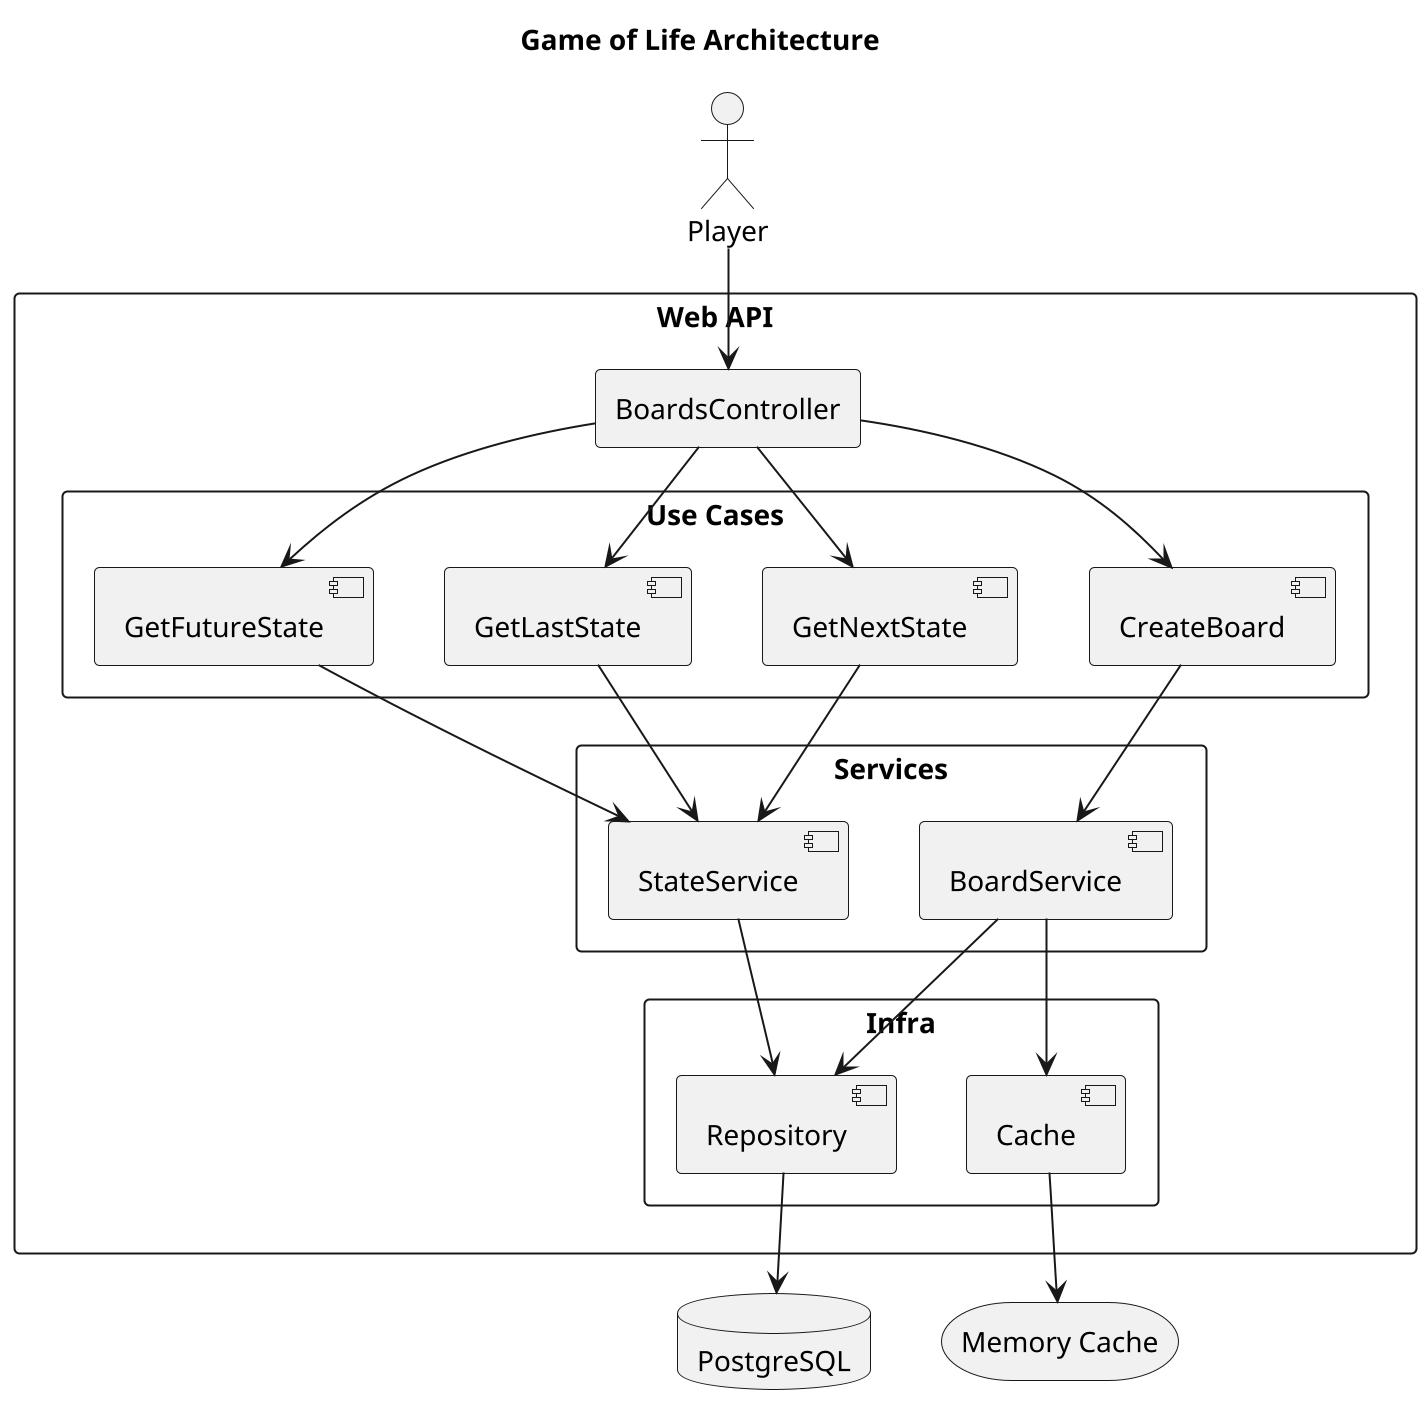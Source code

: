 @startuml
scale 2
title Game of Life Architecture

actor Player
rectangle "Web API" {
  rectangle "BoardsController" as controller
  
  rectangle "Use Cases" {
    component "CreateBoard" as create
    component "GetNextState" as next
    component "GetLastState" as last
    component "GetFutureState" as future
  }
  
  rectangle "Services" {
    component "BoardService" as bs
    component "StateService" as ss
  }
  
  rectangle "Infra" {
    component "Repository" as repo
    component "Cache" as cache
  }
}

database PostgreSQL
storage "Memory Cache" as mem

Player --> controller
controller --> create
controller --> next
controller --> last
controller --> future

create --> bs
next --> ss
last --> ss
future --> ss

bs --> repo
bs --> cache
ss --> repo
repo --> PostgreSQL
cache --> mem
@enduml